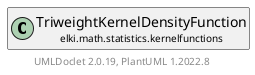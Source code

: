 @startuml
    remove .*\.(Instance|Par|Parameterizer|Factory)$
    set namespaceSeparator none
    hide empty fields
    hide empty methods

    class "<size:14>TriweightKernelDensityFunction.Par\n<size:10>elki.math.statistics.kernelfunctions" as elki.math.statistics.kernelfunctions.TriweightKernelDensityFunction.Par [[TriweightKernelDensityFunction.Par.html]] {
        +make(): TriweightKernelDensityFunction
    }

    interface "<size:14>Parameterizer\n<size:10>elki.utilities.optionhandling" as elki.utilities.optionhandling.Parameterizer [[../../../utilities/optionhandling/Parameterizer.html]] {
        {abstract} +make(): Object
    }
    class "<size:14>TriweightKernelDensityFunction\n<size:10>elki.math.statistics.kernelfunctions" as elki.math.statistics.kernelfunctions.TriweightKernelDensityFunction [[TriweightKernelDensityFunction.html]]

    elki.utilities.optionhandling.Parameterizer <|.. elki.math.statistics.kernelfunctions.TriweightKernelDensityFunction.Par
    elki.math.statistics.kernelfunctions.TriweightKernelDensityFunction +-- elki.math.statistics.kernelfunctions.TriweightKernelDensityFunction.Par

    center footer UMLDoclet 2.0.19, PlantUML 1.2022.8
@enduml

